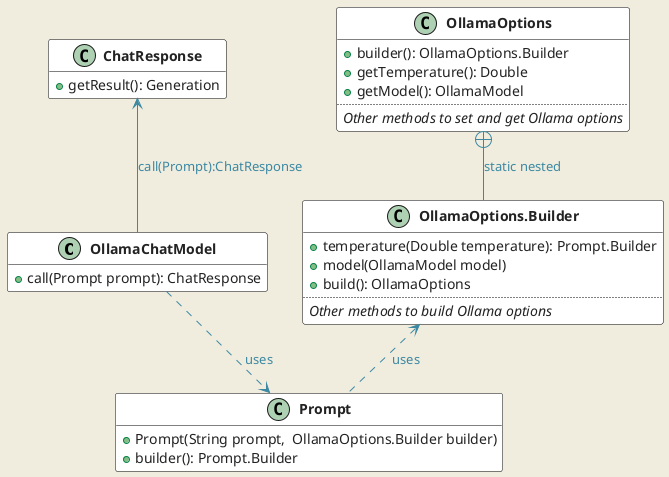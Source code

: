 
@startuml
'https://plantuml.com/class-diagram
set namespaceSeparator none
scale 1
skinparam padding 0
skinparam ranksep 50
hide empty attributes
skinparam Handwritten false
skinparam ClassBorderColor black
skinparam BackgroundColor #F0EDDE
skinparam ClassAttributeFontColor #222222
skinparam ClassFontStyle bold

skinparam class {
ArrowColor #3C88A3
ArrowFontColor #3C88A3
hide empty attributes
skinparam Handwritten false
skinparam ClassBorderColor black
BackgroundColor #FFFFFF
}
'important Spring AI Ollama classes
class "OllamaChatModel" as ocm {
  +call(Prompt prompt): ChatResponse
  }

class "ChatResponse" as cr {
  +getResult(): Generation
}

class "OllamaOptions" as oo {
  +builder(): OllamaOptions.Builder
  +getTemperature(): Double
  +getModel(): OllamaModel
  ..
  <i>Other methods to set and get Ollama options
  }

class "Prompt" as p {
  +Prompt(String prompt,  OllamaOptions.Builder builder)
  +builder(): Prompt.Builder
}

class "OllamaOptions.Builder" as ob {
  +temperature(Double temperature): Prompt.Builder
  +model(OllamaModel model)
  +build(): OllamaOptions
  ..
  <i>Other methods to build Ollama options
}

ocm .down.> p : uses
ocm -up-> cr : call(Prompt):ChatResponse
oo +-down- ob : static nested
p .up.> ob : uses
@enduml
